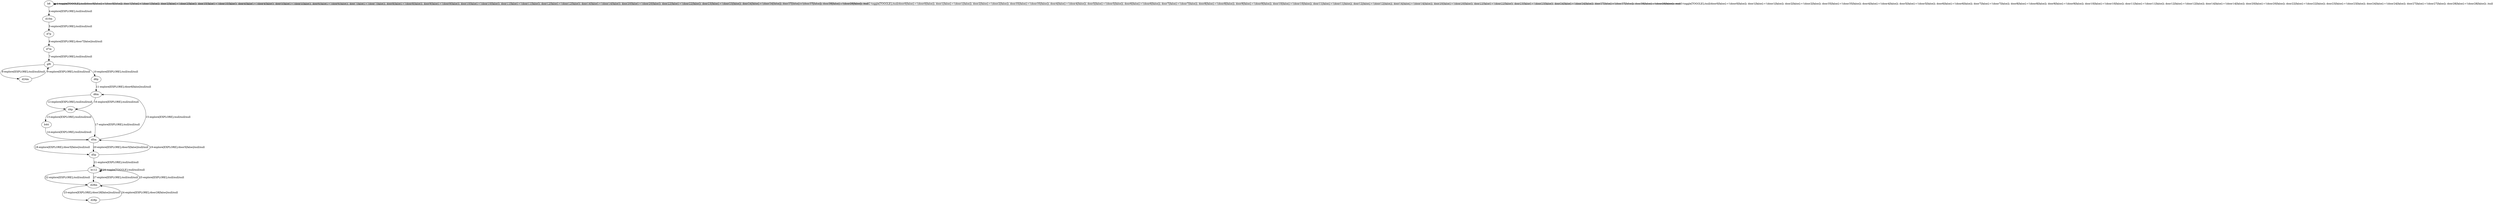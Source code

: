 # Total number of goals covered by this test: 4
# d28p --> d28m
# b112 --> b112
# d28m --> b112
# d28m --> d28p

digraph g {
"b8" -> "b8" [label = "1-toggle[TOGGLE];/null/door0[false]:=!(door0[false]); door1[false]:=!(door1[false]); door2[false]:=!(door2[false]); door35[false]:=!(door35[false]); door4[false]:=!(door4[false]); door5[false]:=!(door5[false]); door6[false]:=!(door6[false]); door7[false]:=!(door7[false]); door8[false]:=!(door8[false]); door9[false]:=!(door9[false]); door10[false]:=!(door10[false]); door11[false]:=!(door11[false]); door12[false]:=!(door12[false]); door14[false]:=!(door14[false]); door20[false]:=!(door20[false]); door22[false]:=!(door22[false]); door23[false]:=!(door23[false]); door24[false]:=!(door24[false]); door27[false]:=!(door27[false]); door28[false]:=!(door28[false]); /null"];
"b8" -> "b8" [label = "2-toggle[TOGGLE];/null/door0[false]:=!(door0[false]); door1[false]:=!(door1[false]); door2[false]:=!(door2[false]); door35[false]:=!(door35[false]); door4[false]:=!(door4[false]); door5[false]:=!(door5[false]); door6[false]:=!(door6[false]); door7[false]:=!(door7[false]); door8[false]:=!(door8[false]); door9[false]:=!(door9[false]); door10[false]:=!(door10[false]); door11[false]:=!(door11[false]); door12[false]:=!(door12[false]); door14[false]:=!(door14[false]); door20[false]:=!(door20[false]); door22[false]:=!(door22[false]); door23[false]:=!(door23[false]); door24[false]:=!(door24[false]); door27[false]:=!(door27[false]); door28[false]:=!(door28[false]); /null"];
"b8" -> "b8" [label = "3-toggle[TOGGLE];/null/door0[false]:=!(door0[false]); door1[false]:=!(door1[false]); door2[false]:=!(door2[false]); door35[false]:=!(door35[false]); door4[false]:=!(door4[false]); door5[false]:=!(door5[false]); door6[false]:=!(door6[false]); door7[false]:=!(door7[false]); door8[false]:=!(door8[false]); door9[false]:=!(door9[false]); door10[false]:=!(door10[false]); door11[false]:=!(door11[false]); door12[false]:=!(door12[false]); door14[false]:=!(door14[false]); door20[false]:=!(door20[false]); door22[false]:=!(door22[false]); door23[false]:=!(door23[false]); door24[false]:=!(door24[false]); door27[false]:=!(door27[false]); door28[false]:=!(door28[false]); /null"];
"b8" -> "d10m" [label = "4-explore[EXPLORE];/null/null/null"];
"d10m" -> "d7p" [label = "5-explore[EXPLORE];/null/null/null"];
"d7p" -> "d7m" [label = "6-explore[EXPLORE];/door7[false]/null/null"];
"d7m" -> "gf6" [label = "7-explore[EXPLORE];/null/null/null"];
"gf6" -> "d24m" [label = "8-explore[EXPLORE];/null/null/null"];
"d24m" -> "gf6" [label = "9-explore[EXPLORE];/null/null/null"];
"gf6" -> "d6p" [label = "10-explore[EXPLORE];/null/null/null"];
"d6p" -> "d6m" [label = "11-explore[EXPLORE];/door6[false]/null/null"];
"d6m" -> "d4p" [label = "12-explore[EXPLORE];/null/null/null"];
"d4p" -> "b44" [label = "13-explore[EXPLORE];/null/null/null"];
"b44" -> "d5m" [label = "14-explore[EXPLORE];/null/null/null"];
"d5m" -> "d6m" [label = "15-explore[EXPLORE];/null/null/null"];
"d6m" -> "d4p" [label = "16-explore[EXPLORE];/null/null/null"];
"d4p" -> "d5m" [label = "17-explore[EXPLORE];/null/null/null"];
"d5m" -> "d5p" [label = "18-explore[EXPLORE];/door5[false]/null/null"];
"d5p" -> "d5m" [label = "19-explore[EXPLORE];/door5[false]/null/null"];
"d5m" -> "d5p" [label = "20-explore[EXPLORE];/door5[false]/null/null"];
"d5p" -> "b112" [label = "21-explore[EXPLORE];/null/null/null"];
"b112" -> "d28m" [label = "22-explore[EXPLORE];/null/null/null"];
"d28m" -> "d28p" [label = "23-explore[EXPLORE];/door28[false]/null/null"];
"d28p" -> "d28m" [label = "24-explore[EXPLORE];/door28[false]/null/null"];
"d28m" -> "b112" [label = "25-explore[EXPLORE];/null/null/null"];
"b112" -> "b112" [label = "26-toggle[TOGGLE];/null/null/null"];
"b112" -> "d28m" [label = "27-explore[EXPLORE];/null/null/null"];
}